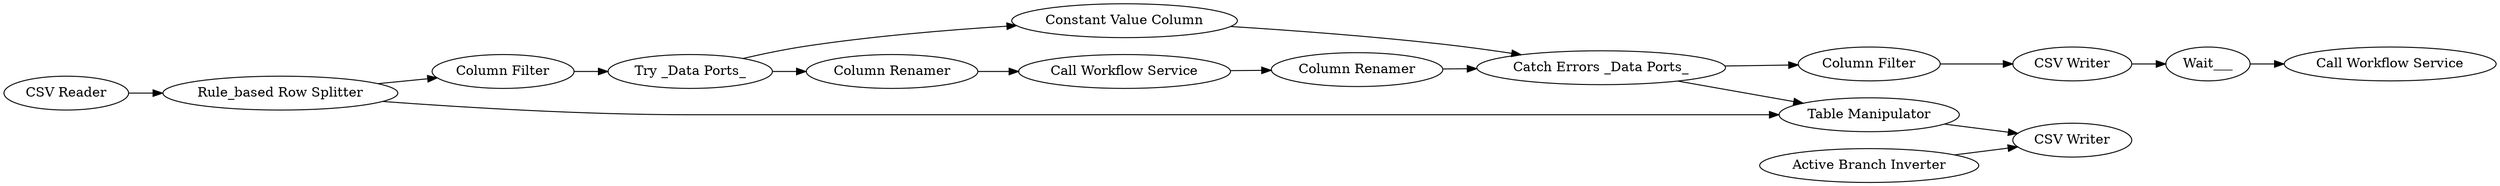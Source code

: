 digraph {
	401 -> 356
	381 -> 397
	402 -> 404
	392 -> 391
	387 -> 381
	395 -> 394
	356 -> 395
	406 -> 405
	356 -> 392
	397 -> 393
	393 -> 406
	403 -> 402
	381 -> 395
	391 -> 387
	391 -> 403
	398 -> 394
	404 -> 381
	401 [label="CSV Reader"]
	405 [label="Call Workflow Service"]
	395 [label="Table Manipulator"]
	397 [label="Column Filter"]
	391 [label="Try _Data Ports_"]
	403 [label="Column Renamer"]
	402 [label="Call Workflow Service"]
	393 [label="CSV Writer"]
	356 [label="Rule_based Row Splitter"]
	398 [label="Active Branch Inverter"]
	406 [label=Wait___]
	404 [label="Column Renamer"]
	387 [label="Constant Value Column"]
	394 [label="CSV Writer"]
	381 [label="Catch Errors _Data Ports_"]
	392 [label="Column Filter"]
	rankdir=LR
}
